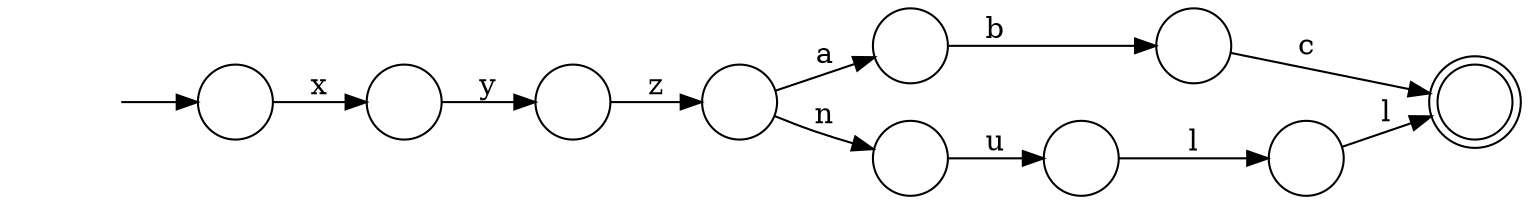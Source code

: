 digraph Automaton {
  rankdir = LR;
  0 [shape=circle,label=""];
  0 -> 5 [label="c"]
  1 [shape=circle,label=""];
  1 -> 7 [label="l"]
  2 [shape=circle,label=""];
  2 -> 9 [label="z"]
  3 [shape=circle,label=""];
  initial [shape=plaintext,label=""];
  initial -> 3
  3 -> 6 [label="x"]
  4 [shape=circle,label=""];
  4 -> 0 [label="b"]
  5 [shape=doublecircle,label=""];
  6 [shape=circle,label=""];
  6 -> 2 [label="y"]
  7 [shape=circle,label=""];
  7 -> 5 [label="l"]
  8 [shape=circle,label=""];
  8 -> 1 [label="u"]
  9 [shape=circle,label=""];
  9 -> 8 [label="n"]
  9 -> 4 [label="a"]
}

